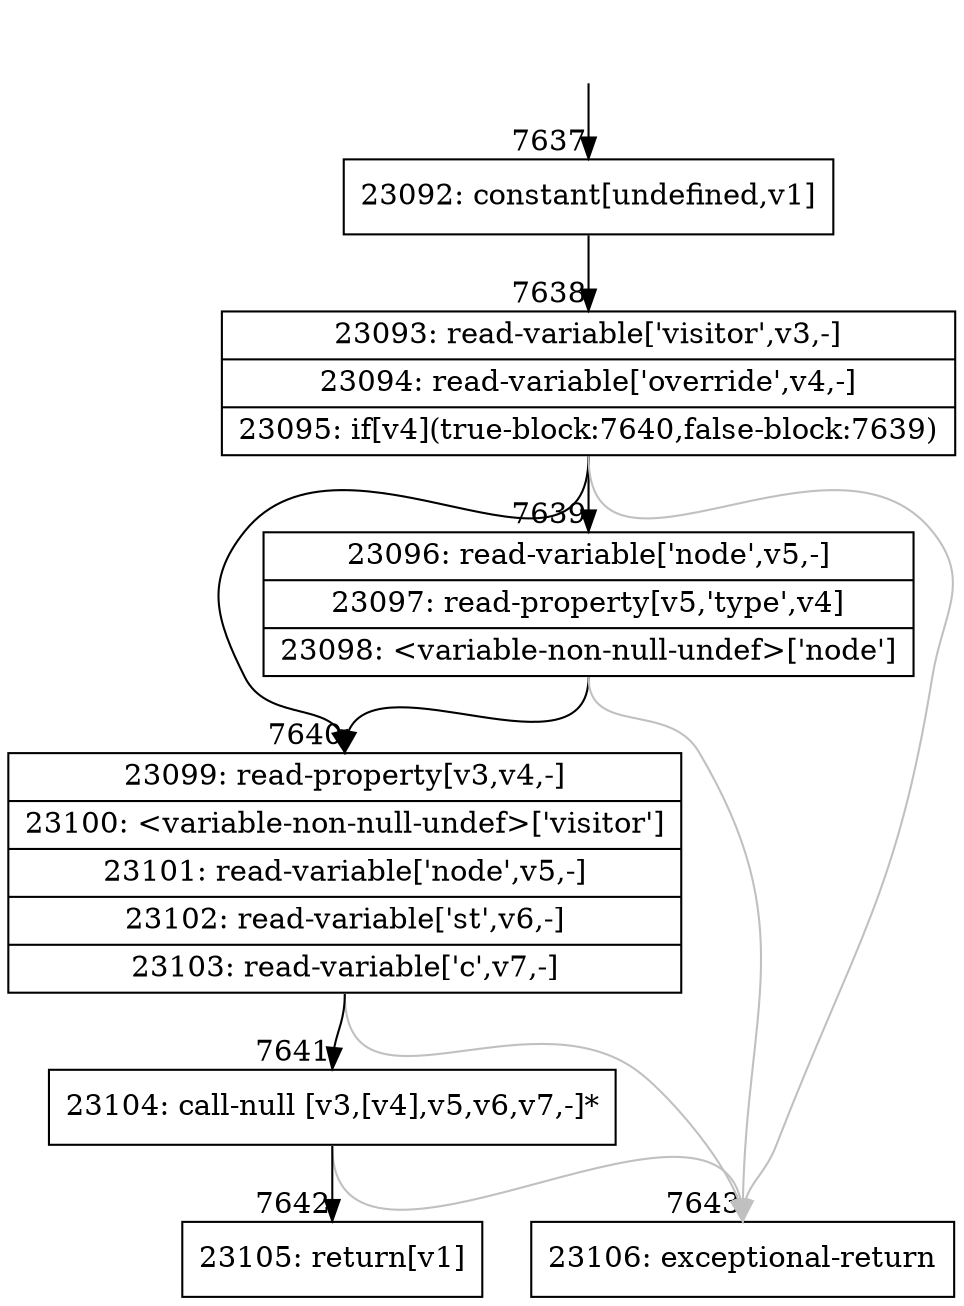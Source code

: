 digraph {
rankdir="TD"
BB_entry407[shape=none,label=""];
BB_entry407 -> BB7637 [tailport=s, headport=n, headlabel="    7637"]
BB7637 [shape=record label="{23092: constant[undefined,v1]}" ] 
BB7637 -> BB7638 [tailport=s, headport=n, headlabel="      7638"]
BB7638 [shape=record label="{23093: read-variable['visitor',v3,-]|23094: read-variable['override',v4,-]|23095: if[v4](true-block:7640,false-block:7639)}" ] 
BB7638 -> BB7640 [tailport=s, headport=n, headlabel="      7640"]
BB7638 -> BB7639 [tailport=s, headport=n, headlabel="      7639"]
BB7638 -> BB7643 [tailport=s, headport=n, color=gray, headlabel="      7643"]
BB7639 [shape=record label="{23096: read-variable['node',v5,-]|23097: read-property[v5,'type',v4]|23098: \<variable-non-null-undef\>['node']}" ] 
BB7639 -> BB7640 [tailport=s, headport=n]
BB7639 -> BB7643 [tailport=s, headport=n, color=gray]
BB7640 [shape=record label="{23099: read-property[v3,v4,-]|23100: \<variable-non-null-undef\>['visitor']|23101: read-variable['node',v5,-]|23102: read-variable['st',v6,-]|23103: read-variable['c',v7,-]}" ] 
BB7640 -> BB7641 [tailport=s, headport=n, headlabel="      7641"]
BB7640 -> BB7643 [tailport=s, headport=n, color=gray]
BB7641 [shape=record label="{23104: call-null [v3,[v4],v5,v6,v7,-]*}" ] 
BB7641 -> BB7642 [tailport=s, headport=n, headlabel="      7642"]
BB7641 -> BB7643 [tailport=s, headport=n, color=gray]
BB7642 [shape=record label="{23105: return[v1]}" ] 
BB7643 [shape=record label="{23106: exceptional-return}" ] 
//#$~ 7176
}
